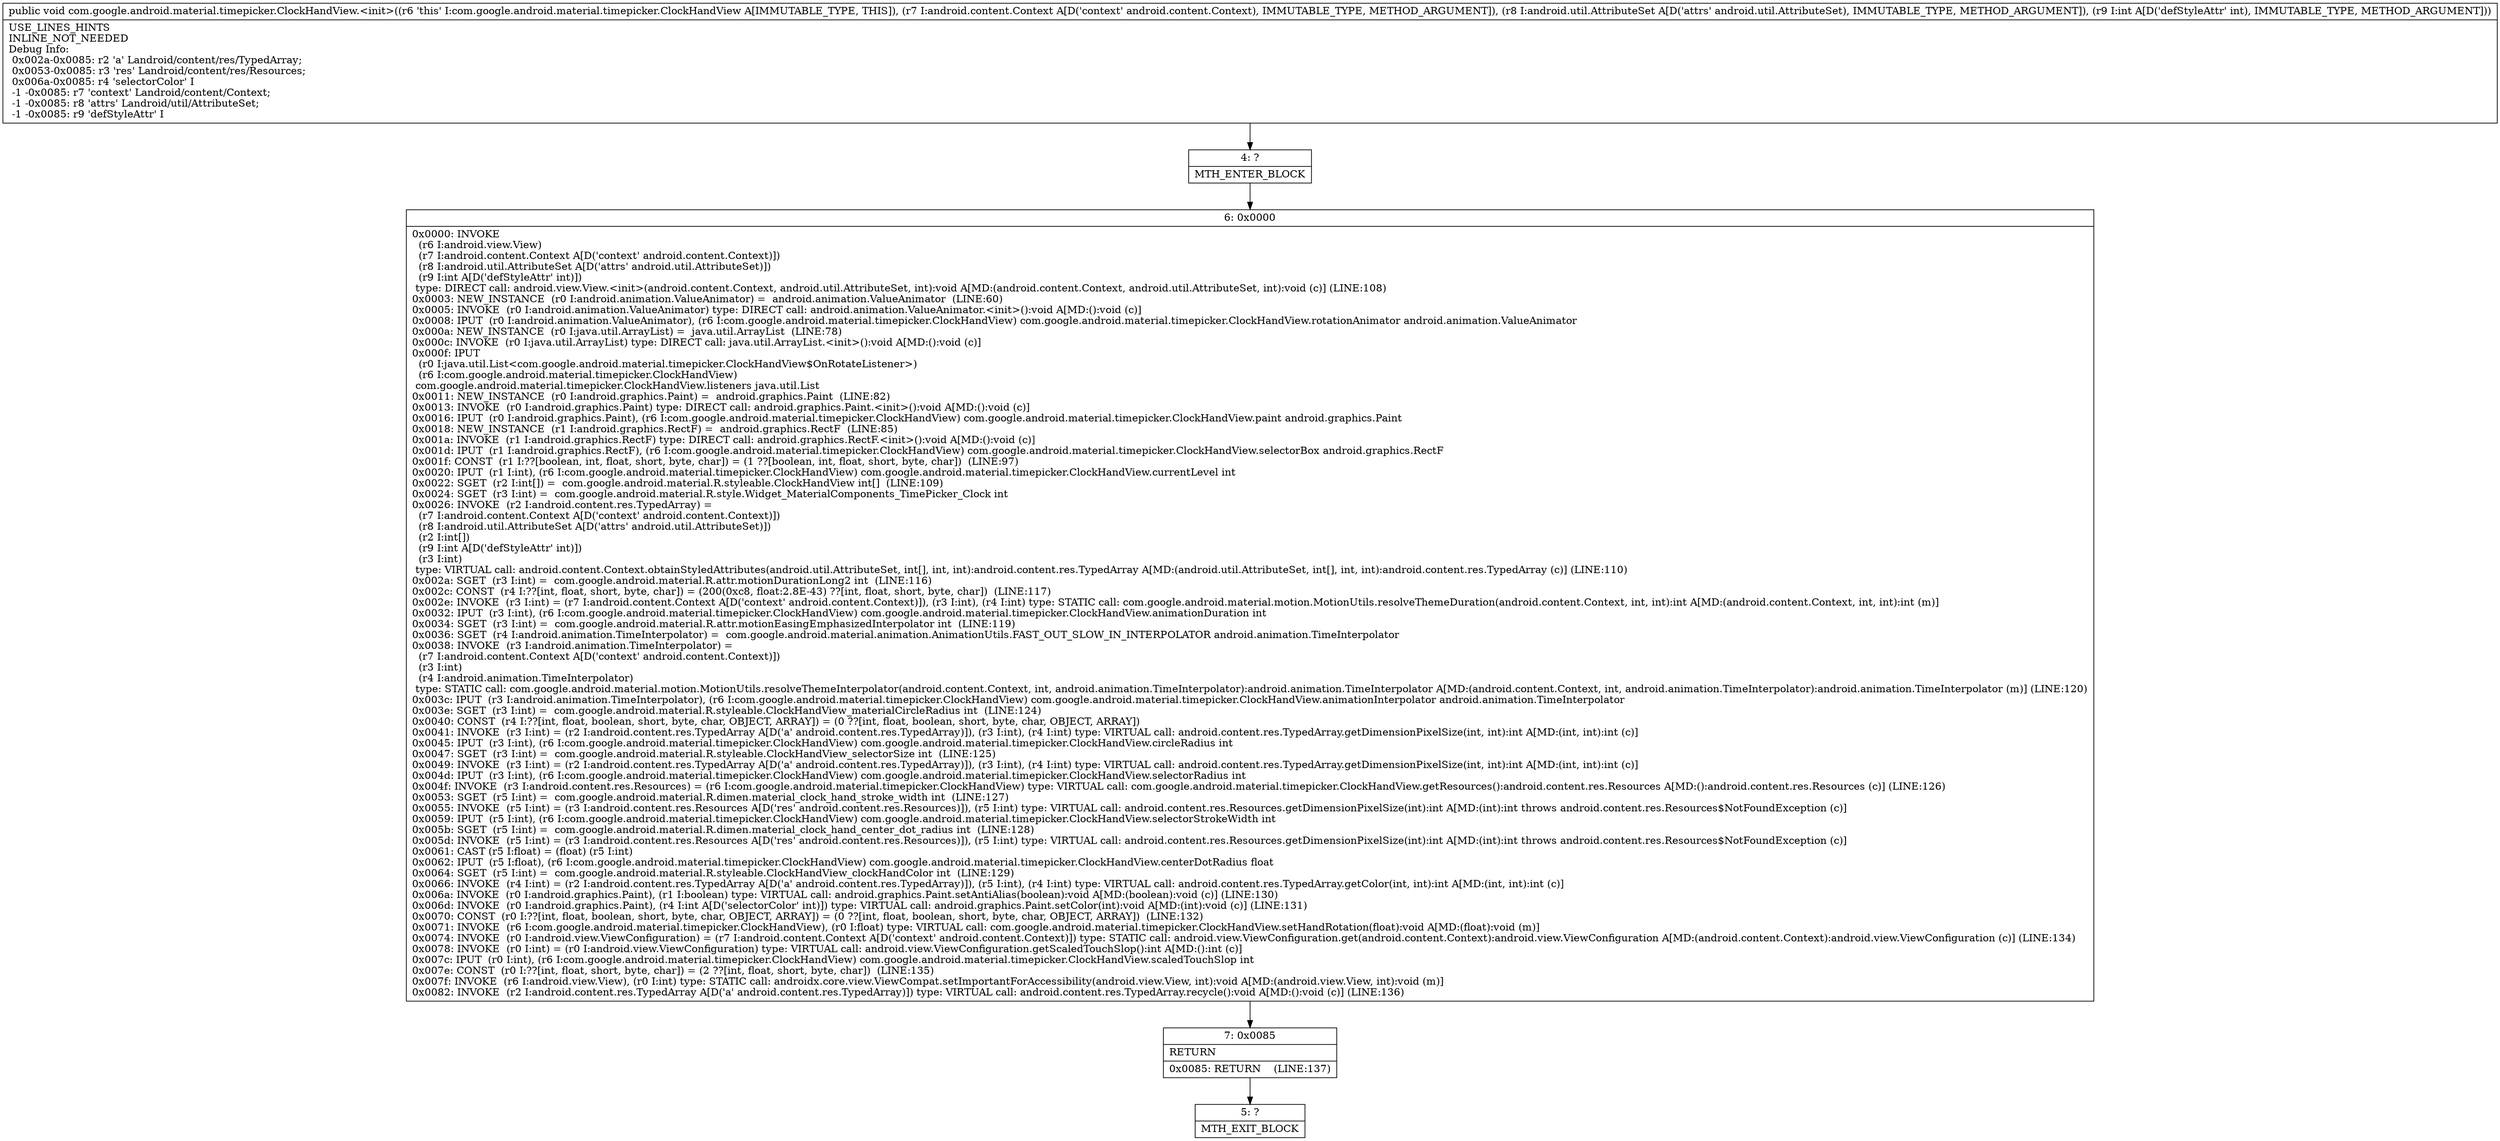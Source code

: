 digraph "CFG forcom.google.android.material.timepicker.ClockHandView.\<init\>(Landroid\/content\/Context;Landroid\/util\/AttributeSet;I)V" {
Node_4 [shape=record,label="{4\:\ ?|MTH_ENTER_BLOCK\l}"];
Node_6 [shape=record,label="{6\:\ 0x0000|0x0000: INVOKE  \l  (r6 I:android.view.View)\l  (r7 I:android.content.Context A[D('context' android.content.Context)])\l  (r8 I:android.util.AttributeSet A[D('attrs' android.util.AttributeSet)])\l  (r9 I:int A[D('defStyleAttr' int)])\l type: DIRECT call: android.view.View.\<init\>(android.content.Context, android.util.AttributeSet, int):void A[MD:(android.content.Context, android.util.AttributeSet, int):void (c)] (LINE:108)\l0x0003: NEW_INSTANCE  (r0 I:android.animation.ValueAnimator) =  android.animation.ValueAnimator  (LINE:60)\l0x0005: INVOKE  (r0 I:android.animation.ValueAnimator) type: DIRECT call: android.animation.ValueAnimator.\<init\>():void A[MD:():void (c)]\l0x0008: IPUT  (r0 I:android.animation.ValueAnimator), (r6 I:com.google.android.material.timepicker.ClockHandView) com.google.android.material.timepicker.ClockHandView.rotationAnimator android.animation.ValueAnimator \l0x000a: NEW_INSTANCE  (r0 I:java.util.ArrayList) =  java.util.ArrayList  (LINE:78)\l0x000c: INVOKE  (r0 I:java.util.ArrayList) type: DIRECT call: java.util.ArrayList.\<init\>():void A[MD:():void (c)]\l0x000f: IPUT  \l  (r0 I:java.util.List\<com.google.android.material.timepicker.ClockHandView$OnRotateListener\>)\l  (r6 I:com.google.android.material.timepicker.ClockHandView)\l com.google.android.material.timepicker.ClockHandView.listeners java.util.List \l0x0011: NEW_INSTANCE  (r0 I:android.graphics.Paint) =  android.graphics.Paint  (LINE:82)\l0x0013: INVOKE  (r0 I:android.graphics.Paint) type: DIRECT call: android.graphics.Paint.\<init\>():void A[MD:():void (c)]\l0x0016: IPUT  (r0 I:android.graphics.Paint), (r6 I:com.google.android.material.timepicker.ClockHandView) com.google.android.material.timepicker.ClockHandView.paint android.graphics.Paint \l0x0018: NEW_INSTANCE  (r1 I:android.graphics.RectF) =  android.graphics.RectF  (LINE:85)\l0x001a: INVOKE  (r1 I:android.graphics.RectF) type: DIRECT call: android.graphics.RectF.\<init\>():void A[MD:():void (c)]\l0x001d: IPUT  (r1 I:android.graphics.RectF), (r6 I:com.google.android.material.timepicker.ClockHandView) com.google.android.material.timepicker.ClockHandView.selectorBox android.graphics.RectF \l0x001f: CONST  (r1 I:??[boolean, int, float, short, byte, char]) = (1 ??[boolean, int, float, short, byte, char])  (LINE:97)\l0x0020: IPUT  (r1 I:int), (r6 I:com.google.android.material.timepicker.ClockHandView) com.google.android.material.timepicker.ClockHandView.currentLevel int \l0x0022: SGET  (r2 I:int[]) =  com.google.android.material.R.styleable.ClockHandView int[]  (LINE:109)\l0x0024: SGET  (r3 I:int) =  com.google.android.material.R.style.Widget_MaterialComponents_TimePicker_Clock int \l0x0026: INVOKE  (r2 I:android.content.res.TypedArray) = \l  (r7 I:android.content.Context A[D('context' android.content.Context)])\l  (r8 I:android.util.AttributeSet A[D('attrs' android.util.AttributeSet)])\l  (r2 I:int[])\l  (r9 I:int A[D('defStyleAttr' int)])\l  (r3 I:int)\l type: VIRTUAL call: android.content.Context.obtainStyledAttributes(android.util.AttributeSet, int[], int, int):android.content.res.TypedArray A[MD:(android.util.AttributeSet, int[], int, int):android.content.res.TypedArray (c)] (LINE:110)\l0x002a: SGET  (r3 I:int) =  com.google.android.material.R.attr.motionDurationLong2 int  (LINE:116)\l0x002c: CONST  (r4 I:??[int, float, short, byte, char]) = (200(0xc8, float:2.8E\-43) ??[int, float, short, byte, char])  (LINE:117)\l0x002e: INVOKE  (r3 I:int) = (r7 I:android.content.Context A[D('context' android.content.Context)]), (r3 I:int), (r4 I:int) type: STATIC call: com.google.android.material.motion.MotionUtils.resolveThemeDuration(android.content.Context, int, int):int A[MD:(android.content.Context, int, int):int (m)]\l0x0032: IPUT  (r3 I:int), (r6 I:com.google.android.material.timepicker.ClockHandView) com.google.android.material.timepicker.ClockHandView.animationDuration int \l0x0034: SGET  (r3 I:int) =  com.google.android.material.R.attr.motionEasingEmphasizedInterpolator int  (LINE:119)\l0x0036: SGET  (r4 I:android.animation.TimeInterpolator) =  com.google.android.material.animation.AnimationUtils.FAST_OUT_SLOW_IN_INTERPOLATOR android.animation.TimeInterpolator \l0x0038: INVOKE  (r3 I:android.animation.TimeInterpolator) = \l  (r7 I:android.content.Context A[D('context' android.content.Context)])\l  (r3 I:int)\l  (r4 I:android.animation.TimeInterpolator)\l type: STATIC call: com.google.android.material.motion.MotionUtils.resolveThemeInterpolator(android.content.Context, int, android.animation.TimeInterpolator):android.animation.TimeInterpolator A[MD:(android.content.Context, int, android.animation.TimeInterpolator):android.animation.TimeInterpolator (m)] (LINE:120)\l0x003c: IPUT  (r3 I:android.animation.TimeInterpolator), (r6 I:com.google.android.material.timepicker.ClockHandView) com.google.android.material.timepicker.ClockHandView.animationInterpolator android.animation.TimeInterpolator \l0x003e: SGET  (r3 I:int) =  com.google.android.material.R.styleable.ClockHandView_materialCircleRadius int  (LINE:124)\l0x0040: CONST  (r4 I:??[int, float, boolean, short, byte, char, OBJECT, ARRAY]) = (0 ??[int, float, boolean, short, byte, char, OBJECT, ARRAY]) \l0x0041: INVOKE  (r3 I:int) = (r2 I:android.content.res.TypedArray A[D('a' android.content.res.TypedArray)]), (r3 I:int), (r4 I:int) type: VIRTUAL call: android.content.res.TypedArray.getDimensionPixelSize(int, int):int A[MD:(int, int):int (c)]\l0x0045: IPUT  (r3 I:int), (r6 I:com.google.android.material.timepicker.ClockHandView) com.google.android.material.timepicker.ClockHandView.circleRadius int \l0x0047: SGET  (r3 I:int) =  com.google.android.material.R.styleable.ClockHandView_selectorSize int  (LINE:125)\l0x0049: INVOKE  (r3 I:int) = (r2 I:android.content.res.TypedArray A[D('a' android.content.res.TypedArray)]), (r3 I:int), (r4 I:int) type: VIRTUAL call: android.content.res.TypedArray.getDimensionPixelSize(int, int):int A[MD:(int, int):int (c)]\l0x004d: IPUT  (r3 I:int), (r6 I:com.google.android.material.timepicker.ClockHandView) com.google.android.material.timepicker.ClockHandView.selectorRadius int \l0x004f: INVOKE  (r3 I:android.content.res.Resources) = (r6 I:com.google.android.material.timepicker.ClockHandView) type: VIRTUAL call: com.google.android.material.timepicker.ClockHandView.getResources():android.content.res.Resources A[MD:():android.content.res.Resources (c)] (LINE:126)\l0x0053: SGET  (r5 I:int) =  com.google.android.material.R.dimen.material_clock_hand_stroke_width int  (LINE:127)\l0x0055: INVOKE  (r5 I:int) = (r3 I:android.content.res.Resources A[D('res' android.content.res.Resources)]), (r5 I:int) type: VIRTUAL call: android.content.res.Resources.getDimensionPixelSize(int):int A[MD:(int):int throws android.content.res.Resources$NotFoundException (c)]\l0x0059: IPUT  (r5 I:int), (r6 I:com.google.android.material.timepicker.ClockHandView) com.google.android.material.timepicker.ClockHandView.selectorStrokeWidth int \l0x005b: SGET  (r5 I:int) =  com.google.android.material.R.dimen.material_clock_hand_center_dot_radius int  (LINE:128)\l0x005d: INVOKE  (r5 I:int) = (r3 I:android.content.res.Resources A[D('res' android.content.res.Resources)]), (r5 I:int) type: VIRTUAL call: android.content.res.Resources.getDimensionPixelSize(int):int A[MD:(int):int throws android.content.res.Resources$NotFoundException (c)]\l0x0061: CAST (r5 I:float) = (float) (r5 I:int) \l0x0062: IPUT  (r5 I:float), (r6 I:com.google.android.material.timepicker.ClockHandView) com.google.android.material.timepicker.ClockHandView.centerDotRadius float \l0x0064: SGET  (r5 I:int) =  com.google.android.material.R.styleable.ClockHandView_clockHandColor int  (LINE:129)\l0x0066: INVOKE  (r4 I:int) = (r2 I:android.content.res.TypedArray A[D('a' android.content.res.TypedArray)]), (r5 I:int), (r4 I:int) type: VIRTUAL call: android.content.res.TypedArray.getColor(int, int):int A[MD:(int, int):int (c)]\l0x006a: INVOKE  (r0 I:android.graphics.Paint), (r1 I:boolean) type: VIRTUAL call: android.graphics.Paint.setAntiAlias(boolean):void A[MD:(boolean):void (c)] (LINE:130)\l0x006d: INVOKE  (r0 I:android.graphics.Paint), (r4 I:int A[D('selectorColor' int)]) type: VIRTUAL call: android.graphics.Paint.setColor(int):void A[MD:(int):void (c)] (LINE:131)\l0x0070: CONST  (r0 I:??[int, float, boolean, short, byte, char, OBJECT, ARRAY]) = (0 ??[int, float, boolean, short, byte, char, OBJECT, ARRAY])  (LINE:132)\l0x0071: INVOKE  (r6 I:com.google.android.material.timepicker.ClockHandView), (r0 I:float) type: VIRTUAL call: com.google.android.material.timepicker.ClockHandView.setHandRotation(float):void A[MD:(float):void (m)]\l0x0074: INVOKE  (r0 I:android.view.ViewConfiguration) = (r7 I:android.content.Context A[D('context' android.content.Context)]) type: STATIC call: android.view.ViewConfiguration.get(android.content.Context):android.view.ViewConfiguration A[MD:(android.content.Context):android.view.ViewConfiguration (c)] (LINE:134)\l0x0078: INVOKE  (r0 I:int) = (r0 I:android.view.ViewConfiguration) type: VIRTUAL call: android.view.ViewConfiguration.getScaledTouchSlop():int A[MD:():int (c)]\l0x007c: IPUT  (r0 I:int), (r6 I:com.google.android.material.timepicker.ClockHandView) com.google.android.material.timepicker.ClockHandView.scaledTouchSlop int \l0x007e: CONST  (r0 I:??[int, float, short, byte, char]) = (2 ??[int, float, short, byte, char])  (LINE:135)\l0x007f: INVOKE  (r6 I:android.view.View), (r0 I:int) type: STATIC call: androidx.core.view.ViewCompat.setImportantForAccessibility(android.view.View, int):void A[MD:(android.view.View, int):void (m)]\l0x0082: INVOKE  (r2 I:android.content.res.TypedArray A[D('a' android.content.res.TypedArray)]) type: VIRTUAL call: android.content.res.TypedArray.recycle():void A[MD:():void (c)] (LINE:136)\l}"];
Node_7 [shape=record,label="{7\:\ 0x0085|RETURN\l|0x0085: RETURN    (LINE:137)\l}"];
Node_5 [shape=record,label="{5\:\ ?|MTH_EXIT_BLOCK\l}"];
MethodNode[shape=record,label="{public void com.google.android.material.timepicker.ClockHandView.\<init\>((r6 'this' I:com.google.android.material.timepicker.ClockHandView A[IMMUTABLE_TYPE, THIS]), (r7 I:android.content.Context A[D('context' android.content.Context), IMMUTABLE_TYPE, METHOD_ARGUMENT]), (r8 I:android.util.AttributeSet A[D('attrs' android.util.AttributeSet), IMMUTABLE_TYPE, METHOD_ARGUMENT]), (r9 I:int A[D('defStyleAttr' int), IMMUTABLE_TYPE, METHOD_ARGUMENT]))  | USE_LINES_HINTS\lINLINE_NOT_NEEDED\lDebug Info:\l  0x002a\-0x0085: r2 'a' Landroid\/content\/res\/TypedArray;\l  0x0053\-0x0085: r3 'res' Landroid\/content\/res\/Resources;\l  0x006a\-0x0085: r4 'selectorColor' I\l  \-1 \-0x0085: r7 'context' Landroid\/content\/Context;\l  \-1 \-0x0085: r8 'attrs' Landroid\/util\/AttributeSet;\l  \-1 \-0x0085: r9 'defStyleAttr' I\l}"];
MethodNode -> Node_4;Node_4 -> Node_6;
Node_6 -> Node_7;
Node_7 -> Node_5;
}

